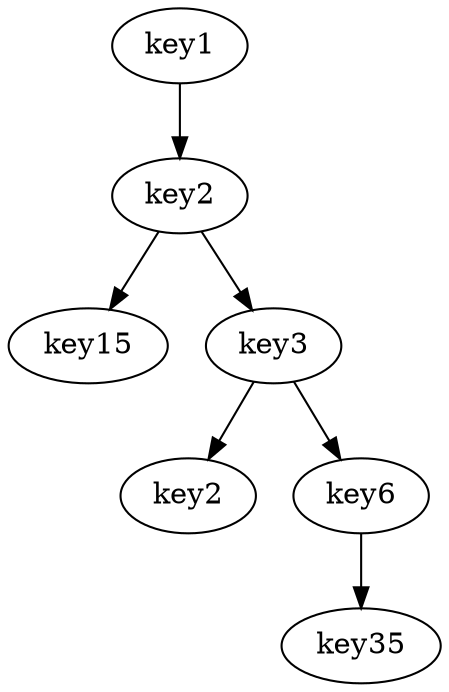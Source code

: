 digraph tree{
key11 [label=key1] ;
key21 [label=key2] ;
key11->key21;
key21 [label=key2] ;
key151 [label=key15] ;
key21->key151;
key31 [label=key3] ;
key21->key31;
key151 [label=key15] ;
key31 [label=key3] ;
key22 [label=key2] ;
key31->key22;
key61 [label=key6] ;
key31->key61;
key22 [label=key2] ;
key61 [label=key6] ;
key351 [label=key35] ;
key61->key351;
key351 [label=key35] ;
}